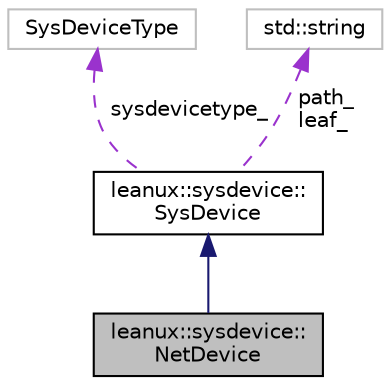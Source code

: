 digraph "leanux::sysdevice::NetDevice"
{
 // LATEX_PDF_SIZE
  bgcolor="transparent";
  edge [fontname="Helvetica",fontsize="10",labelfontname="Helvetica",labelfontsize="10"];
  node [fontname="Helvetica",fontsize="10",shape=record];
  Node1 [label="leanux::sysdevice::\lNetDevice",height=0.2,width=0.4,color="black", fillcolor="grey75", style="filled", fontcolor="black",tooltip="Generic networking device."];
  Node2 -> Node1 [dir="back",color="midnightblue",fontsize="10",style="solid",fontname="Helvetica"];
  Node2 [label="leanux::sysdevice::\lSysDevice",height=0.2,width=0.4,color="black",URL="$classleanux_1_1sysdevice_1_1SysDevice.html",tooltip="Generic SysDevice, utility class for device detection from a SysDevicePath."];
  Node3 -> Node2 [dir="back",color="darkorchid3",fontsize="10",style="dashed",label=" sysdevicetype_" ,fontname="Helvetica"];
  Node3 [label="SysDeviceType",height=0.2,width=0.4,color="grey75",tooltip=" "];
  Node4 -> Node2 [dir="back",color="darkorchid3",fontsize="10",style="dashed",label=" path_\nleaf_" ,fontname="Helvetica"];
  Node4 [label="std::string",height=0.2,width=0.4,color="grey75",tooltip="STL class."];
}
